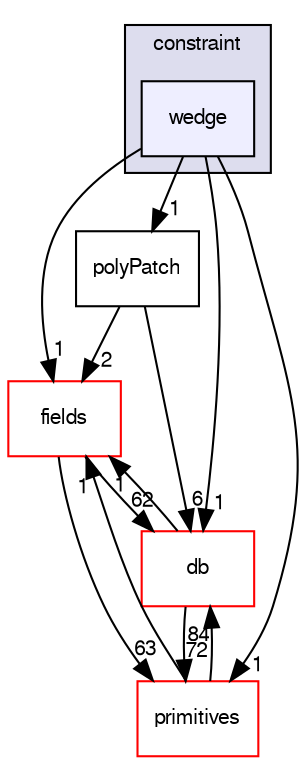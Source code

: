digraph "src/OpenFOAM/meshes/polyMesh/polyPatches/constraint/wedge" {
  bgcolor=transparent;
  compound=true
  node [ fontsize="10", fontname="FreeSans"];
  edge [ labelfontsize="10", labelfontname="FreeSans"];
  subgraph clusterdir_09b4360db181b1c37726382a34e0210b {
    graph [ bgcolor="#ddddee", pencolor="black", label="constraint" fontname="FreeSans", fontsize="10", URL="dir_09b4360db181b1c37726382a34e0210b.html"]
  dir_9a00d1b09d61dbb3933f83a0b757f128 [shape=box, label="wedge", style="filled", fillcolor="#eeeeff", pencolor="black", URL="dir_9a00d1b09d61dbb3933f83a0b757f128.html"];
  }
  dir_962442b8f989d5529fab5e0f0e4ffb74 [shape=box label="fields" color="red" URL="dir_962442b8f989d5529fab5e0f0e4ffb74.html"];
  dir_e00799da7fb4d299a4bc01389c26736d [shape=box label="polyPatch" URL="dir_e00799da7fb4d299a4bc01389c26736d.html"];
  dir_63c634f7a7cfd679ac26c67fb30fc32f [shape=box label="db" color="red" URL="dir_63c634f7a7cfd679ac26c67fb30fc32f.html"];
  dir_3e50f45338116b169052b428016851aa [shape=box label="primitives" color="red" URL="dir_3e50f45338116b169052b428016851aa.html"];
  dir_962442b8f989d5529fab5e0f0e4ffb74->dir_63c634f7a7cfd679ac26c67fb30fc32f [headlabel="62", labeldistance=1.5 headhref="dir_001829_001761.html"];
  dir_962442b8f989d5529fab5e0f0e4ffb74->dir_3e50f45338116b169052b428016851aa [headlabel="63", labeldistance=1.5 headhref="dir_001829_002129.html"];
  dir_9a00d1b09d61dbb3933f83a0b757f128->dir_962442b8f989d5529fab5e0f0e4ffb74 [headlabel="1", labeldistance=1.5 headhref="dir_002101_001829.html"];
  dir_9a00d1b09d61dbb3933f83a0b757f128->dir_e00799da7fb4d299a4bc01389c26736d [headlabel="1", labeldistance=1.5 headhref="dir_002101_002104.html"];
  dir_9a00d1b09d61dbb3933f83a0b757f128->dir_63c634f7a7cfd679ac26c67fb30fc32f [headlabel="1", labeldistance=1.5 headhref="dir_002101_001761.html"];
  dir_9a00d1b09d61dbb3933f83a0b757f128->dir_3e50f45338116b169052b428016851aa [headlabel="1", labeldistance=1.5 headhref="dir_002101_002129.html"];
  dir_e00799da7fb4d299a4bc01389c26736d->dir_962442b8f989d5529fab5e0f0e4ffb74 [headlabel="2", labeldistance=1.5 headhref="dir_002104_001829.html"];
  dir_e00799da7fb4d299a4bc01389c26736d->dir_63c634f7a7cfd679ac26c67fb30fc32f [headlabel="6", labeldistance=1.5 headhref="dir_002104_001761.html"];
  dir_63c634f7a7cfd679ac26c67fb30fc32f->dir_962442b8f989d5529fab5e0f0e4ffb74 [headlabel="1", labeldistance=1.5 headhref="dir_001761_001829.html"];
  dir_63c634f7a7cfd679ac26c67fb30fc32f->dir_3e50f45338116b169052b428016851aa [headlabel="72", labeldistance=1.5 headhref="dir_001761_002129.html"];
  dir_3e50f45338116b169052b428016851aa->dir_962442b8f989d5529fab5e0f0e4ffb74 [headlabel="1", labeldistance=1.5 headhref="dir_002129_001829.html"];
  dir_3e50f45338116b169052b428016851aa->dir_63c634f7a7cfd679ac26c67fb30fc32f [headlabel="84", labeldistance=1.5 headhref="dir_002129_001761.html"];
}
